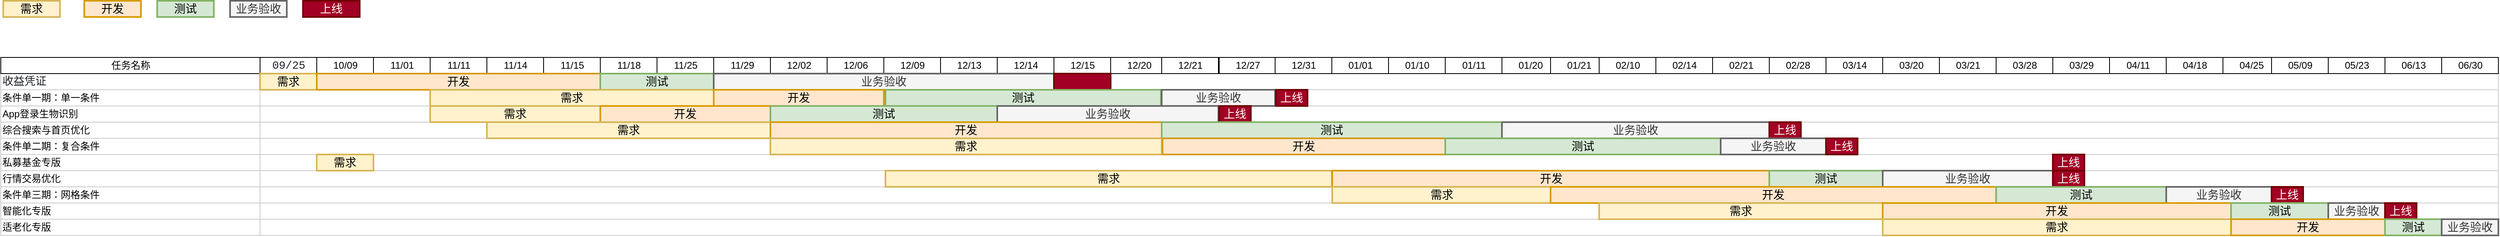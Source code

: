 <mxfile version="24.8.6">
  <diagram name="Page-1" id="fc2ac565-0d4e-3f0d-88b0-a54af1634ed7">
    <mxGraphModel dx="1420" dy="782" grid="1" gridSize="10" guides="1" tooltips="1" connect="0" arrows="1" fold="1" page="1" pageScale="1.5" pageWidth="2500" pageHeight="870" background="none" math="0" shadow="0">
      <root>
        <mxCell id="0" style=";html=1;" />
        <mxCell id="1" style=";html=1;" parent="0" />
        <mxCell id="75" value="&lt;pre style=&quot;background-color: var(--bgColor-muted); margin-top: 0px; margin-bottom: var(--base-size-16); overflow-wrap: normal; padding: var(--base-size-16); overflow: auto; line-height: 1.45; border-radius: 6px;&quot;&gt;&lt;font face=&quot;ui-monospace, SFMono-Regular, SF Mono, Menlo, Consolas, Liberation Mono, monospace&quot; color=&quot;#1f2328&quot;&gt;&lt;span style=&quot;font-size: 13.6px;&quot;&gt;收益凭证&lt;/span&gt;&lt;/font&gt;&lt;font face=&quot;var(--fontStack-monospace, ui-monospace, SFMono-Regular, SF Mono, Menlo, Consolas, Liberation Mono, monospace)&quot; color=&quot;#1f2328&quot;&gt;&lt;span style=&quot;font-size: 13.6px;&quot;&gt;&lt;br&gt;&lt;/span&gt;&lt;/font&gt;&lt;/pre&gt;" style="align=left;strokeColor=#CCCCCC;html=1;" parent="1" vertex="1">
          <mxGeometry x="297.0" y="150.0" width="320.0" height="20.0" as="geometry" />
        </mxCell>
        <mxCell id="80" value="条件单一期：单一条件" style="align=left;strokeColor=#CCCCCC;html=1;" parent="1" vertex="1">
          <mxGeometry x="297" y="170.0" width="320" height="20" as="geometry" />
        </mxCell>
        <mxCell id="85" value="App登录生物识别" style="align=left;strokeColor=#CCCCCC;html=1;" parent="1" vertex="1">
          <mxGeometry x="297.0" y="190.0" width="320.0" height="20" as="geometry" />
        </mxCell>
        <mxCell id="90" value="综合搜索与首页优化" style="align=left;strokeColor=#CCCCCC;html=1;" parent="1" vertex="1">
          <mxGeometry x="297.0" y="210.0" width="320.0" height="20" as="geometry" />
        </mxCell>
        <mxCell id="95" value="条件单二期：复合条件" style="align=left;strokeColor=#CCCCCC;html=1;" parent="1" vertex="1">
          <mxGeometry x="297.0" y="230.0" width="320.0" height="20" as="geometry" />
        </mxCell>
        <mxCell id="100" value="私募基金专版" style="align=left;strokeColor=#CCCCCC;html=1;" parent="1" vertex="1">
          <mxGeometry x="297.0" y="250.0" width="320.0" height="20" as="geometry" />
        </mxCell>
        <mxCell id="2" value="任务名称" style="strokeWidth=1;fontStyle=0;html=1;" parent="1" vertex="1">
          <mxGeometry x="297" y="130" width="320" height="20" as="geometry" />
        </mxCell>
        <mxCell id="67c90442a009f359-289" value="行情交易优化" style="align=left;strokeColor=#CCCCCC;html=1;" parent="1" vertex="1">
          <mxGeometry x="297.0" y="270.0" width="320.0" height="20" as="geometry" />
        </mxCell>
        <mxCell id="67c90442a009f359-290" value="条件单三期：网格条件" style="align=left;strokeColor=#CCCCCC;html=1;" parent="1" vertex="1">
          <mxGeometry x="297.0" y="290.0" width="320.0" height="20" as="geometry" />
        </mxCell>
        <mxCell id="67c90442a009f359-291" value="" style="align=left;strokeColor=#CCCCCC;html=1;" parent="1" vertex="1">
          <mxGeometry x="617" y="150" width="2763" height="20" as="geometry" />
        </mxCell>
        <mxCell id="4" value="&lt;pre style=&quot;text-align: left; background-color: var(--bgColor-muted); font-family: var(--fontStack-monospace, ui-monospace, SFMono-Regular, SF Mono, Menlo, Consolas, Liberation Mono, monospace); font-size: 13.6px; margin-top: 0px; margin-bottom: var(--base-size-16); overflow-wrap: normal; padding: var(--base-size-16); overflow: auto; line-height: 1.45; color: rgb(31, 35, 40); border-radius: 6px;&quot;&gt;&lt;code style=&quot;font-family: var(--fontStack-monospace, ui-monospace, SFMono-Regular, SF Mono, Menlo, Consolas, Liberation Mono, monospace); font-size: 13.6px; padding: 0px; margin: 0px; background: transparent; border-radius: 6px; word-break: normal; border: 0px; display: inline; overflow: visible; line-height: inherit; overflow-wrap: normal;&quot;&gt;09/25&lt;/code&gt;&lt;/pre&gt;" style="strokeWidth=1;fontStyle=0;html=1;" parent="1" vertex="1">
          <mxGeometry x="617" y="130" width="70" height="20" as="geometry" />
        </mxCell>
        <mxCell id="67c90442a009f359-278" value="10/09" style="strokeWidth=1;fontStyle=0;html=1;" parent="1" vertex="1">
          <mxGeometry x="687" y="130" width="70" height="20" as="geometry" />
        </mxCell>
        <mxCell id="67c90442a009f359-279" value="11/01" style="strokeWidth=1;fontStyle=0;html=1;" parent="1" vertex="1">
          <mxGeometry x="757" y="130" width="70" height="20" as="geometry" />
        </mxCell>
        <mxCell id="67c90442a009f359-280" value="11/11" style="strokeWidth=1;fontStyle=0;html=1;" parent="1" vertex="1">
          <mxGeometry x="827" y="130" width="70" height="20" as="geometry" />
        </mxCell>
        <mxCell id="67c90442a009f359-281" value="11/14" style="strokeWidth=1;fontStyle=0;html=1;" parent="1" vertex="1">
          <mxGeometry x="897" y="130" width="70" height="20" as="geometry" />
        </mxCell>
        <mxCell id="67c90442a009f359-282" value="11/15" style="strokeWidth=1;fontStyle=0;html=1;" parent="1" vertex="1">
          <mxGeometry x="967" y="130" width="70" height="20" as="geometry" />
        </mxCell>
        <mxCell id="67c90442a009f359-283" value="11/18" style="strokeWidth=1;fontStyle=0;html=1;" parent="1" vertex="1">
          <mxGeometry x="1037" y="130" width="70" height="20" as="geometry" />
        </mxCell>
        <mxCell id="67c90442a009f359-284" value="11/25" style="strokeWidth=1;fontStyle=0;html=1;" parent="1" vertex="1">
          <mxGeometry x="1107" y="130" width="70" height="20" as="geometry" />
        </mxCell>
        <mxCell id="67c90442a009f359-285" value="11/29" style="strokeWidth=1;fontStyle=0;html=1;" parent="1" vertex="1">
          <mxGeometry x="1177" y="130" width="70" height="20" as="geometry" />
        </mxCell>
        <mxCell id="67c90442a009f359-286" value="12/02" style="strokeWidth=1;fontStyle=0;html=1;" parent="1" vertex="1">
          <mxGeometry x="1247" y="130" width="70" height="20" as="geometry" />
        </mxCell>
        <mxCell id="67c90442a009f359-287" value="12/06" style="strokeWidth=1;fontStyle=0;html=1;" parent="1" vertex="1">
          <mxGeometry x="1317" y="130" width="70" height="20" as="geometry" />
        </mxCell>
        <mxCell id="67c90442a009f359-288" value="12/09" style="strokeWidth=1;fontStyle=0;html=1;" parent="1" vertex="1">
          <mxGeometry x="1387" y="130" width="70" height="20" as="geometry" />
        </mxCell>
        <mxCell id="67c90442a009f359-292" value="" style="align=left;strokeColor=#CCCCCC;html=1;" parent="1" vertex="1">
          <mxGeometry x="617" y="170" width="2763" height="20" as="geometry" />
        </mxCell>
        <mxCell id="67c90442a009f359-293" value="" style="align=left;strokeColor=#CCCCCC;html=1;" parent="1" vertex="1">
          <mxGeometry x="617" y="190" width="2763" height="20" as="geometry" />
        </mxCell>
        <mxCell id="67c90442a009f359-294" value="" style="align=left;strokeColor=#CCCCCC;html=1;" parent="1" vertex="1">
          <mxGeometry x="617" y="210" width="2763" height="20" as="geometry" />
        </mxCell>
        <mxCell id="67c90442a009f359-295" value="" style="align=left;strokeColor=#CCCCCC;html=1;" parent="1" vertex="1">
          <mxGeometry x="617" y="230" width="2763" height="20" as="geometry" />
        </mxCell>
        <mxCell id="67c90442a009f359-296" value="" style="align=left;strokeColor=#CCCCCC;html=1;" parent="1" vertex="1">
          <mxGeometry x="617" y="250" width="2763" height="20" as="geometry" />
        </mxCell>
        <mxCell id="67c90442a009f359-297" value="" style="align=left;strokeColor=#CCCCCC;html=1;" parent="1" vertex="1">
          <mxGeometry x="617" y="270" width="2763" height="20" as="geometry" />
        </mxCell>
        <mxCell id="67c90442a009f359-298" value="" style="align=left;strokeColor=#CCCCCC;html=1;" parent="1" vertex="1">
          <mxGeometry x="617" y="290" width="2763" height="20" as="geometry" />
        </mxCell>
        <mxCell id="67c90442a009f359-299" value="需求" style="whiteSpace=wrap;html=1;strokeWidth=2;fillColor=#fff2cc;fontSize=14;align=center;strokeColor=#d6b656;" parent="1" vertex="1">
          <mxGeometry x="617" y="150" width="70" height="20" as="geometry" />
        </mxCell>
        <mxCell id="pLuedIP07eUrrY_XdWLa-101" value="智能化专版" style="align=left;strokeColor=#CCCCCC;html=1;" vertex="1" parent="1">
          <mxGeometry x="297.0" y="310.0" width="320.0" height="20" as="geometry" />
        </mxCell>
        <mxCell id="pLuedIP07eUrrY_XdWLa-102" value="" style="align=left;strokeColor=#CCCCCC;html=1;" vertex="1" parent="1">
          <mxGeometry x="617" y="310" width="2763" height="20" as="geometry" />
        </mxCell>
        <mxCell id="pLuedIP07eUrrY_XdWLa-103" value="适老化专版" style="align=left;strokeColor=#CCCCCC;html=1;" vertex="1" parent="1">
          <mxGeometry x="297.0" y="330.0" width="320.0" height="20" as="geometry" />
        </mxCell>
        <mxCell id="pLuedIP07eUrrY_XdWLa-104" value="" style="align=left;strokeColor=#CCCCCC;html=1;" vertex="1" parent="1">
          <mxGeometry x="617" y="330" width="2763" height="20" as="geometry" />
        </mxCell>
        <mxCell id="pLuedIP07eUrrY_XdWLa-106" value="12/13" style="strokeWidth=1;fontStyle=0;html=1;" vertex="1" parent="1">
          <mxGeometry x="1457" y="130" width="70" height="20" as="geometry" />
        </mxCell>
        <mxCell id="pLuedIP07eUrrY_XdWLa-107" value="12/14" style="strokeWidth=1;fontStyle=0;html=1;" vertex="1" parent="1">
          <mxGeometry x="1527" y="130" width="70" height="20" as="geometry" />
        </mxCell>
        <mxCell id="pLuedIP07eUrrY_XdWLa-108" value="12/15" style="strokeWidth=1;fontStyle=0;html=1;" vertex="1" parent="1">
          <mxGeometry x="1597" y="130" width="70" height="20" as="geometry" />
        </mxCell>
        <mxCell id="pLuedIP07eUrrY_XdWLa-109" value="12/20" style="strokeWidth=1;fontStyle=0;html=1;" vertex="1" parent="1">
          <mxGeometry x="1667" y="130" width="70" height="20" as="geometry" />
        </mxCell>
        <mxCell id="pLuedIP07eUrrY_XdWLa-110" value="12/21" style="strokeWidth=1;fontStyle=0;html=1;" vertex="1" parent="1">
          <mxGeometry x="1730" y="130" width="70" height="20" as="geometry" />
        </mxCell>
        <mxCell id="pLuedIP07eUrrY_XdWLa-111" value="12/27" style="strokeWidth=1;fontStyle=0;html=1;" vertex="1" parent="1">
          <mxGeometry x="1801" y="130" width="70" height="20" as="geometry" />
        </mxCell>
        <mxCell id="pLuedIP07eUrrY_XdWLa-112" value="12/31" style="strokeWidth=1;fontStyle=0;html=1;" vertex="1" parent="1">
          <mxGeometry x="1870" y="130" width="70" height="20" as="geometry" />
        </mxCell>
        <mxCell id="pLuedIP07eUrrY_XdWLa-113" value="01/10" style="strokeWidth=1;fontStyle=0;html=1;" vertex="1" parent="1">
          <mxGeometry x="2010" y="130" width="70" height="20" as="geometry" />
        </mxCell>
        <mxCell id="pLuedIP07eUrrY_XdWLa-114" value="01/01" style="strokeWidth=1;fontStyle=0;html=1;" vertex="1" parent="1">
          <mxGeometry x="1940" y="130" width="70" height="20" as="geometry" />
        </mxCell>
        <mxCell id="pLuedIP07eUrrY_XdWLa-115" value="01/11" style="strokeWidth=1;fontStyle=0;html=1;" vertex="1" parent="1">
          <mxGeometry x="2080" y="130" width="70" height="20" as="geometry" />
        </mxCell>
        <mxCell id="pLuedIP07eUrrY_XdWLa-116" value="01/20" style="strokeWidth=1;fontStyle=0;html=1;" vertex="1" parent="1">
          <mxGeometry x="2150" y="130" width="70" height="20" as="geometry" />
        </mxCell>
        <mxCell id="pLuedIP07eUrrY_XdWLa-117" value="01/21" style="strokeWidth=1;fontStyle=0;html=1;" vertex="1" parent="1">
          <mxGeometry x="2210" y="130" width="70" height="20" as="geometry" />
        </mxCell>
        <mxCell id="pLuedIP07eUrrY_XdWLa-118" value="02/10" style="strokeWidth=1;fontStyle=0;html=1;" vertex="1" parent="1">
          <mxGeometry x="2270" y="130" width="70" height="20" as="geometry" />
        </mxCell>
        <mxCell id="pLuedIP07eUrrY_XdWLa-119" value="02/14" style="strokeWidth=1;fontStyle=0;html=1;" vertex="1" parent="1">
          <mxGeometry x="2340" y="130" width="70" height="20" as="geometry" />
        </mxCell>
        <mxCell id="pLuedIP07eUrrY_XdWLa-120" value="02/21" style="strokeWidth=1;fontStyle=0;html=1;" vertex="1" parent="1">
          <mxGeometry x="2410" y="130" width="70" height="20" as="geometry" />
        </mxCell>
        <mxCell id="pLuedIP07eUrrY_XdWLa-121" value="02/28" style="strokeWidth=1;fontStyle=0;html=1;" vertex="1" parent="1">
          <mxGeometry x="2480" y="130" width="70" height="20" as="geometry" />
        </mxCell>
        <mxCell id="pLuedIP07eUrrY_XdWLa-122" value="03/14" style="strokeWidth=1;fontStyle=0;html=1;" vertex="1" parent="1">
          <mxGeometry x="2550" y="130" width="70" height="20" as="geometry" />
        </mxCell>
        <mxCell id="pLuedIP07eUrrY_XdWLa-123" value="03/20" style="strokeWidth=1;fontStyle=0;html=1;" vertex="1" parent="1">
          <mxGeometry x="2620" y="130" width="70" height="20" as="geometry" />
        </mxCell>
        <mxCell id="pLuedIP07eUrrY_XdWLa-124" value="03/21" style="strokeWidth=1;fontStyle=0;html=1;" vertex="1" parent="1">
          <mxGeometry x="2690" y="130" width="70" height="20" as="geometry" />
        </mxCell>
        <mxCell id="pLuedIP07eUrrY_XdWLa-125" value="03/28" style="strokeWidth=1;fontStyle=0;html=1;" vertex="1" parent="1">
          <mxGeometry x="2760" y="130" width="70" height="20" as="geometry" />
        </mxCell>
        <mxCell id="pLuedIP07eUrrY_XdWLa-126" value="03/29" style="strokeWidth=1;fontStyle=0;html=1;" vertex="1" parent="1">
          <mxGeometry x="2830" y="130" width="70" height="20" as="geometry" />
        </mxCell>
        <mxCell id="pLuedIP07eUrrY_XdWLa-127" value="04/11" style="strokeWidth=1;fontStyle=0;html=1;" vertex="1" parent="1">
          <mxGeometry x="2900" y="130" width="70" height="20" as="geometry" />
        </mxCell>
        <mxCell id="pLuedIP07eUrrY_XdWLa-128" value="04/18" style="strokeWidth=1;fontStyle=0;html=1;" vertex="1" parent="1">
          <mxGeometry x="2970" y="130" width="70" height="20" as="geometry" />
        </mxCell>
        <mxCell id="pLuedIP07eUrrY_XdWLa-129" value="04/25" style="strokeWidth=1;fontStyle=0;html=1;" vertex="1" parent="1">
          <mxGeometry x="3040" y="130" width="70" height="20" as="geometry" />
        </mxCell>
        <mxCell id="pLuedIP07eUrrY_XdWLa-130" value="05/23" style="strokeWidth=1;fontStyle=0;html=1;" vertex="1" parent="1">
          <mxGeometry x="3170" y="130" width="70" height="20" as="geometry" />
        </mxCell>
        <mxCell id="pLuedIP07eUrrY_XdWLa-131" value="05/09" style="strokeWidth=1;fontStyle=0;html=1;" vertex="1" parent="1">
          <mxGeometry x="3100" y="130" width="70" height="20" as="geometry" />
        </mxCell>
        <mxCell id="pLuedIP07eUrrY_XdWLa-132" value="06/30" style="strokeWidth=1;fontStyle=0;html=1;" vertex="1" parent="1">
          <mxGeometry x="3310" y="130" width="70" height="20" as="geometry" />
        </mxCell>
        <mxCell id="pLuedIP07eUrrY_XdWLa-133" value="06/13" style="strokeWidth=1;fontStyle=0;html=1;" vertex="1" parent="1">
          <mxGeometry x="3240" y="130" width="70" height="20" as="geometry" />
        </mxCell>
        <mxCell id="pLuedIP07eUrrY_XdWLa-134" value="开发" style="whiteSpace=wrap;html=1;strokeWidth=2;fillColor=#ffe6cc;fontSize=14;align=center;strokeColor=#d79b00;" vertex="1" parent="1">
          <mxGeometry x="687" y="150" width="350" height="20" as="geometry" />
        </mxCell>
        <mxCell id="pLuedIP07eUrrY_XdWLa-135" value="测试" style="whiteSpace=wrap;html=1;strokeWidth=2;fillColor=#d5e8d4;fontSize=14;align=center;strokeColor=#82b366;" vertex="1" parent="1">
          <mxGeometry x="1037" y="150" width="140" height="20" as="geometry" />
        </mxCell>
        <mxCell id="pLuedIP07eUrrY_XdWLa-136" value="业务验收" style="whiteSpace=wrap;html=1;strokeWidth=2;fillColor=#f5f5f5;fontSize=14;align=center;strokeColor=#666666;fontColor=#333333;" vertex="1" parent="1">
          <mxGeometry x="1177" y="150" width="420" height="20" as="geometry" />
        </mxCell>
        <mxCell id="pLuedIP07eUrrY_XdWLa-137" value="" style="whiteSpace=wrap;html=1;strokeWidth=2;fillColor=#a20025;fontSize=14;align=center;strokeColor=#6F0000;fontColor=#ffffff;" vertex="1" parent="1">
          <mxGeometry x="1597" y="150" width="70" height="20" as="geometry" />
        </mxCell>
        <mxCell id="pLuedIP07eUrrY_XdWLa-138" value="需求" style="whiteSpace=wrap;html=1;strokeWidth=2;fillColor=#fff2cc;fontSize=14;align=center;strokeColor=#d6b656;" vertex="1" parent="1">
          <mxGeometry x="300" y="60" width="70" height="20" as="geometry" />
        </mxCell>
        <mxCell id="pLuedIP07eUrrY_XdWLa-139" value="开发" style="whiteSpace=wrap;html=1;strokeWidth=2;fillColor=#ffe6cc;fontSize=14;align=center;strokeColor=#d79b00;" vertex="1" parent="1">
          <mxGeometry x="400" y="60" width="70" height="20" as="geometry" />
        </mxCell>
        <mxCell id="pLuedIP07eUrrY_XdWLa-140" value="测试" style="whiteSpace=wrap;html=1;strokeWidth=2;fillColor=#d5e8d4;fontSize=14;align=center;strokeColor=#82b366;" vertex="1" parent="1">
          <mxGeometry x="490" y="60" width="70" height="20" as="geometry" />
        </mxCell>
        <mxCell id="pLuedIP07eUrrY_XdWLa-141" value="业务验收" style="whiteSpace=wrap;html=1;strokeWidth=2;fillColor=#f5f5f5;fontSize=14;align=center;strokeColor=#666666;fontColor=#333333;" vertex="1" parent="1">
          <mxGeometry x="580" y="60" width="70" height="20" as="geometry" />
        </mxCell>
        <mxCell id="pLuedIP07eUrrY_XdWLa-142" value="上线" style="whiteSpace=wrap;html=1;strokeWidth=2;fillColor=#a20025;fontSize=14;align=center;strokeColor=#6F0000;fontColor=#ffffff;" vertex="1" parent="1">
          <mxGeometry x="670" y="60" width="70" height="20" as="geometry" />
        </mxCell>
        <mxCell id="pLuedIP07eUrrY_XdWLa-143" value="需求" style="whiteSpace=wrap;html=1;strokeWidth=2;fillColor=#fff2cc;fontSize=14;align=center;strokeColor=#d6b656;" vertex="1" parent="1">
          <mxGeometry x="827" y="170" width="350" height="20" as="geometry" />
        </mxCell>
        <mxCell id="pLuedIP07eUrrY_XdWLa-144" value="开发" style="whiteSpace=wrap;html=1;strokeWidth=2;fillColor=#ffe6cc;fontSize=14;align=center;strokeColor=#d79b00;" vertex="1" parent="1">
          <mxGeometry x="1177" y="170" width="210" height="20" as="geometry" />
        </mxCell>
        <mxCell id="pLuedIP07eUrrY_XdWLa-145" value="测试" style="whiteSpace=wrap;html=1;strokeWidth=2;fillColor=#d5e8d4;fontSize=14;align=center;strokeColor=#82b366;" vertex="1" parent="1">
          <mxGeometry x="1389" y="170" width="340" height="20" as="geometry" />
        </mxCell>
        <mxCell id="pLuedIP07eUrrY_XdWLa-146" value="业务验收" style="whiteSpace=wrap;html=1;strokeWidth=2;fillColor=#f5f5f5;fontSize=14;align=center;strokeColor=#666666;fontColor=#333333;" vertex="1" parent="1">
          <mxGeometry x="1730" y="170" width="140" height="20" as="geometry" />
        </mxCell>
        <mxCell id="pLuedIP07eUrrY_XdWLa-147" value="上线" style="whiteSpace=wrap;html=1;strokeWidth=2;fillColor=#a20025;fontSize=14;align=center;strokeColor=#6F0000;fontColor=#ffffff;" vertex="1" parent="1">
          <mxGeometry x="1871" y="170" width="39" height="20" as="geometry" />
        </mxCell>
        <mxCell id="pLuedIP07eUrrY_XdWLa-148" value="需求" style="whiteSpace=wrap;html=1;strokeWidth=2;fillColor=#fff2cc;fontSize=14;align=center;strokeColor=#d6b656;" vertex="1" parent="1">
          <mxGeometry x="827" y="190" width="210" height="20" as="geometry" />
        </mxCell>
        <mxCell id="pLuedIP07eUrrY_XdWLa-149" value="开发" style="whiteSpace=wrap;html=1;strokeWidth=2;fillColor=#ffe6cc;fontSize=14;align=center;strokeColor=#d79b00;" vertex="1" parent="1">
          <mxGeometry x="1037" y="190" width="210" height="20" as="geometry" />
        </mxCell>
        <mxCell id="pLuedIP07eUrrY_XdWLa-150" value="测试" style="whiteSpace=wrap;html=1;strokeWidth=2;fillColor=#d5e8d4;fontSize=14;align=center;strokeColor=#82b366;" vertex="1" parent="1">
          <mxGeometry x="1247" y="190" width="280" height="20" as="geometry" />
        </mxCell>
        <mxCell id="pLuedIP07eUrrY_XdWLa-151" value="业务验收" style="whiteSpace=wrap;html=1;strokeWidth=2;fillColor=#f5f5f5;fontSize=14;align=center;strokeColor=#666666;fontColor=#333333;" vertex="1" parent="1">
          <mxGeometry x="1527" y="190" width="273" height="20" as="geometry" />
        </mxCell>
        <mxCell id="pLuedIP07eUrrY_XdWLa-152" value="上线" style="whiteSpace=wrap;html=1;strokeWidth=2;fillColor=#a20025;fontSize=14;align=center;strokeColor=#6F0000;fontColor=#ffffff;" vertex="1" parent="1">
          <mxGeometry x="1801" y="190" width="39" height="20" as="geometry" />
        </mxCell>
        <mxCell id="pLuedIP07eUrrY_XdWLa-153" value="需求" style="whiteSpace=wrap;html=1;strokeWidth=2;fillColor=#fff2cc;fontSize=14;align=center;strokeColor=#d6b656;" vertex="1" parent="1">
          <mxGeometry x="897" y="210" width="350" height="20" as="geometry" />
        </mxCell>
        <mxCell id="pLuedIP07eUrrY_XdWLa-154" value="开发" style="whiteSpace=wrap;html=1;strokeWidth=2;fillColor=#ffe6cc;fontSize=14;align=center;strokeColor=#d79b00;" vertex="1" parent="1">
          <mxGeometry x="1247" y="210" width="483" height="20" as="geometry" />
        </mxCell>
        <mxCell id="pLuedIP07eUrrY_XdWLa-155" value="测试" style="whiteSpace=wrap;html=1;strokeWidth=2;fillColor=#d5e8d4;fontSize=14;align=center;strokeColor=#82b366;" vertex="1" parent="1">
          <mxGeometry x="1730" y="210" width="420" height="20" as="geometry" />
        </mxCell>
        <mxCell id="pLuedIP07eUrrY_XdWLa-156" value="业务验收" style="whiteSpace=wrap;html=1;strokeWidth=2;fillColor=#f5f5f5;fontSize=14;align=center;strokeColor=#666666;fontColor=#333333;" vertex="1" parent="1">
          <mxGeometry x="2150" y="210" width="330" height="20" as="geometry" />
        </mxCell>
        <mxCell id="pLuedIP07eUrrY_XdWLa-157" value="上线" style="whiteSpace=wrap;html=1;strokeWidth=2;fillColor=#a20025;fontSize=14;align=center;strokeColor=#6F0000;fontColor=#ffffff;" vertex="1" parent="1">
          <mxGeometry x="2480" y="210" width="39" height="20" as="geometry" />
        </mxCell>
        <mxCell id="pLuedIP07eUrrY_XdWLa-158" value="需求" style="whiteSpace=wrap;html=1;strokeWidth=2;fillColor=#fff2cc;fontSize=14;align=center;strokeColor=#d6b656;" vertex="1" parent="1">
          <mxGeometry x="1247" y="230" width="483" height="20" as="geometry" />
        </mxCell>
        <mxCell id="pLuedIP07eUrrY_XdWLa-159" value="开发" style="whiteSpace=wrap;html=1;strokeWidth=2;fillColor=#ffe6cc;fontSize=14;align=center;strokeColor=#d79b00;" vertex="1" parent="1">
          <mxGeometry x="1731" y="230" width="349" height="20" as="geometry" />
        </mxCell>
        <mxCell id="pLuedIP07eUrrY_XdWLa-160" value="测试" style="whiteSpace=wrap;html=1;strokeWidth=2;fillColor=#d5e8d4;fontSize=14;align=center;strokeColor=#82b366;" vertex="1" parent="1">
          <mxGeometry x="2080" y="230" width="340" height="20" as="geometry" />
        </mxCell>
        <mxCell id="pLuedIP07eUrrY_XdWLa-161" value="业务验收" style="whiteSpace=wrap;html=1;strokeWidth=2;fillColor=#f5f5f5;fontSize=14;align=center;strokeColor=#666666;fontColor=#333333;" vertex="1" parent="1">
          <mxGeometry x="2420" y="230" width="130" height="20" as="geometry" />
        </mxCell>
        <mxCell id="pLuedIP07eUrrY_XdWLa-162" value="上线" style="whiteSpace=wrap;html=1;strokeWidth=2;fillColor=#a20025;fontSize=14;align=center;strokeColor=#6F0000;fontColor=#ffffff;" vertex="1" parent="1">
          <mxGeometry x="2550" y="230" width="39" height="20" as="geometry" />
        </mxCell>
        <mxCell id="pLuedIP07eUrrY_XdWLa-163" value="需求" style="whiteSpace=wrap;html=1;strokeWidth=2;fillColor=#fff2cc;fontSize=14;align=center;strokeColor=#d6b656;" vertex="1" parent="1">
          <mxGeometry x="687" y="250" width="70" height="20" as="geometry" />
        </mxCell>
        <mxCell id="pLuedIP07eUrrY_XdWLa-164" value="上线" style="whiteSpace=wrap;html=1;strokeWidth=2;fillColor=#a20025;fontSize=14;align=center;strokeColor=#6F0000;fontColor=#ffffff;" vertex="1" parent="1">
          <mxGeometry x="2830" y="250" width="39" height="20" as="geometry" />
        </mxCell>
        <mxCell id="pLuedIP07eUrrY_XdWLa-165" value="需求" style="whiteSpace=wrap;html=1;strokeWidth=2;fillColor=#fff2cc;fontSize=14;align=center;strokeColor=#d6b656;" vertex="1" parent="1">
          <mxGeometry x="1389" y="270" width="551" height="20" as="geometry" />
        </mxCell>
        <mxCell id="pLuedIP07eUrrY_XdWLa-166" value="开发" style="whiteSpace=wrap;html=1;strokeWidth=2;fillColor=#ffe6cc;fontSize=14;align=center;strokeColor=#d79b00;" vertex="1" parent="1">
          <mxGeometry x="1940.5" y="270" width="539.5" height="20" as="geometry" />
        </mxCell>
        <mxCell id="pLuedIP07eUrrY_XdWLa-167" value="测试" style="whiteSpace=wrap;html=1;strokeWidth=2;fillColor=#d5e8d4;fontSize=14;align=center;strokeColor=#82b366;" vertex="1" parent="1">
          <mxGeometry x="2480" y="270" width="140" height="20" as="geometry" />
        </mxCell>
        <mxCell id="pLuedIP07eUrrY_XdWLa-168" value="业务验收" style="whiteSpace=wrap;html=1;strokeWidth=2;fillColor=#f5f5f5;fontSize=14;align=center;strokeColor=#666666;fontColor=#333333;" vertex="1" parent="1">
          <mxGeometry x="2620" y="270" width="210" height="20" as="geometry" />
        </mxCell>
        <mxCell id="pLuedIP07eUrrY_XdWLa-169" value="上线" style="whiteSpace=wrap;html=1;strokeWidth=2;fillColor=#a20025;fontSize=14;align=center;strokeColor=#6F0000;fontColor=#ffffff;" vertex="1" parent="1">
          <mxGeometry x="2830" y="270" width="39" height="20" as="geometry" />
        </mxCell>
        <mxCell id="pLuedIP07eUrrY_XdWLa-170" value="需求" style="whiteSpace=wrap;html=1;strokeWidth=2;fillColor=#fff2cc;fontSize=14;align=center;strokeColor=#d6b656;" vertex="1" parent="1">
          <mxGeometry x="1940.5" y="290" width="269.5" height="20" as="geometry" />
        </mxCell>
        <mxCell id="pLuedIP07eUrrY_XdWLa-171" value="开发" style="whiteSpace=wrap;html=1;strokeWidth=2;fillColor=#ffe6cc;fontSize=14;align=center;strokeColor=#d79b00;" vertex="1" parent="1">
          <mxGeometry x="2210" y="290" width="550" height="20" as="geometry" />
        </mxCell>
        <mxCell id="pLuedIP07eUrrY_XdWLa-172" value="测试" style="whiteSpace=wrap;html=1;strokeWidth=2;fillColor=#d5e8d4;fontSize=14;align=center;strokeColor=#82b366;" vertex="1" parent="1">
          <mxGeometry x="2760" y="290" width="210" height="20" as="geometry" />
        </mxCell>
        <mxCell id="pLuedIP07eUrrY_XdWLa-173" value="业务验收" style="whiteSpace=wrap;html=1;strokeWidth=2;fillColor=#f5f5f5;fontSize=14;align=center;strokeColor=#666666;fontColor=#333333;" vertex="1" parent="1">
          <mxGeometry x="2970" y="290" width="130" height="20" as="geometry" />
        </mxCell>
        <mxCell id="pLuedIP07eUrrY_XdWLa-174" value="上线" style="whiteSpace=wrap;html=1;strokeWidth=2;fillColor=#a20025;fontSize=14;align=center;strokeColor=#6F0000;fontColor=#ffffff;" vertex="1" parent="1">
          <mxGeometry x="3100" y="290" width="39" height="20" as="geometry" />
        </mxCell>
        <mxCell id="pLuedIP07eUrrY_XdWLa-175" value="需求" style="whiteSpace=wrap;html=1;strokeWidth=2;fillColor=#fff2cc;fontSize=14;align=center;strokeColor=#d6b656;" vertex="1" parent="1">
          <mxGeometry x="2270" y="310" width="350" height="20" as="geometry" />
        </mxCell>
        <mxCell id="pLuedIP07eUrrY_XdWLa-176" value="开发" style="whiteSpace=wrap;html=1;strokeWidth=2;fillColor=#ffe6cc;fontSize=14;align=center;strokeColor=#d79b00;" vertex="1" parent="1">
          <mxGeometry x="2620" y="310" width="430" height="20" as="geometry" />
        </mxCell>
        <mxCell id="pLuedIP07eUrrY_XdWLa-177" value="测试" style="whiteSpace=wrap;html=1;strokeWidth=2;fillColor=#d5e8d4;fontSize=14;align=center;strokeColor=#82b366;" vertex="1" parent="1">
          <mxGeometry x="3050" y="310" width="120" height="20" as="geometry" />
        </mxCell>
        <mxCell id="pLuedIP07eUrrY_XdWLa-178" value="业务验收" style="whiteSpace=wrap;html=1;strokeWidth=2;fillColor=#f5f5f5;fontSize=14;align=center;strokeColor=#666666;fontColor=#333333;" vertex="1" parent="1">
          <mxGeometry x="3170" y="310" width="70" height="20" as="geometry" />
        </mxCell>
        <mxCell id="pLuedIP07eUrrY_XdWLa-179" value="上线" style="whiteSpace=wrap;html=1;strokeWidth=2;fillColor=#a20025;fontSize=14;align=center;strokeColor=#6F0000;fontColor=#ffffff;" vertex="1" parent="1">
          <mxGeometry x="3240" y="310" width="39" height="20" as="geometry" />
        </mxCell>
        <mxCell id="pLuedIP07eUrrY_XdWLa-180" value="需求" style="whiteSpace=wrap;html=1;strokeWidth=2;fillColor=#fff2cc;fontSize=14;align=center;strokeColor=#d6b656;" vertex="1" parent="1">
          <mxGeometry x="2620" y="330" width="430" height="20" as="geometry" />
        </mxCell>
        <mxCell id="pLuedIP07eUrrY_XdWLa-181" value="开发" style="whiteSpace=wrap;html=1;strokeWidth=2;fillColor=#ffe6cc;fontSize=14;align=center;strokeColor=#d79b00;" vertex="1" parent="1">
          <mxGeometry x="3050" y="330" width="190" height="20" as="geometry" />
        </mxCell>
        <mxCell id="pLuedIP07eUrrY_XdWLa-182" value="测试" style="whiteSpace=wrap;html=1;strokeWidth=2;fillColor=#d5e8d4;fontSize=14;align=center;strokeColor=#82b366;" vertex="1" parent="1">
          <mxGeometry x="3240" y="330" width="70" height="20" as="geometry" />
        </mxCell>
        <mxCell id="pLuedIP07eUrrY_XdWLa-183" value="业务验收" style="whiteSpace=wrap;html=1;strokeWidth=2;fillColor=#f5f5f5;fontSize=14;align=center;strokeColor=#666666;fontColor=#333333;" vertex="1" parent="1">
          <mxGeometry x="3310" y="330" width="70" height="20" as="geometry" />
        </mxCell>
      </root>
    </mxGraphModel>
  </diagram>
</mxfile>
